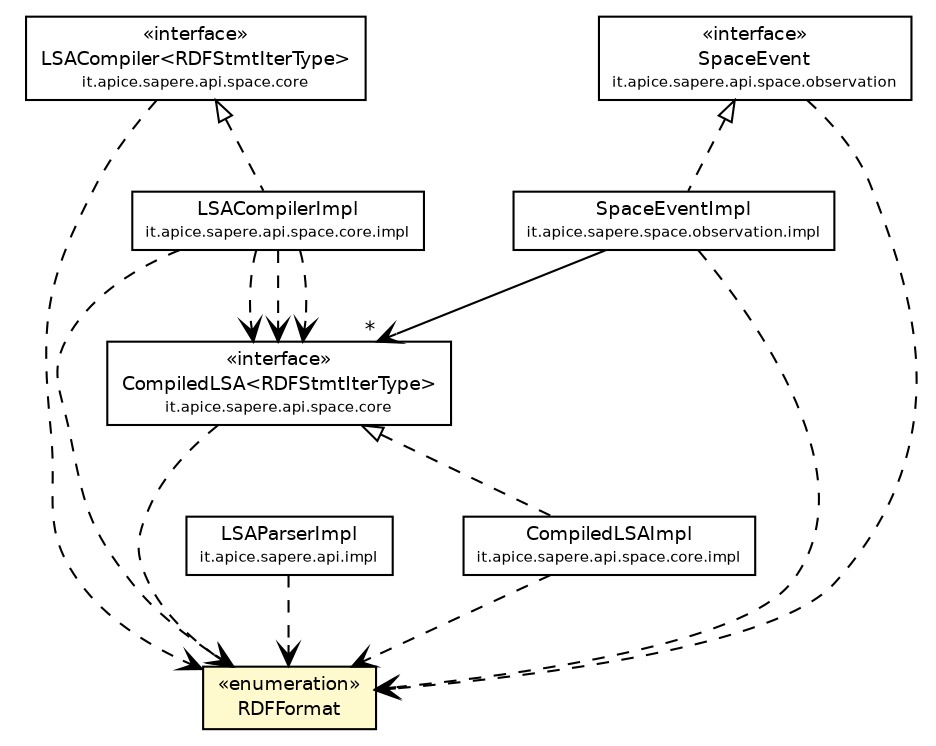 #!/usr/local/bin/dot
#
# Class diagram 
# Generated by UmlGraph version 4.4 (http://www.spinellis.gr/sw/umlgraph)
#

digraph G {
	edge [fontname="Helvetica",fontsize=10,labelfontname="Helvetica",labelfontsize=10];
	node [fontname="Helvetica",fontsize=10,shape=plaintext];
	// it.apice.sapere.api.RDFFormat
	c14987 [label=<<table border="0" cellborder="1" cellspacing="0" cellpadding="2" port="p" bgcolor="lemonChiffon" href="./RDFFormat.html">
		<tr><td><table border="0" cellspacing="0" cellpadding="1">
			<tr><td> &laquo;enumeration&raquo; </td></tr>
			<tr><td> RDFFormat </td></tr>
		</table></td></tr>
		</table>>, fontname="Helvetica", fontcolor="black", fontsize=9.0];
	// it.apice.sapere.api.space.core.LSACompiler<RDFStmtIterType>
	c15063 [label=<<table border="0" cellborder="1" cellspacing="0" cellpadding="2" port="p" href="./space/core/LSACompiler.html">
		<tr><td><table border="0" cellspacing="0" cellpadding="1">
			<tr><td> &laquo;interface&raquo; </td></tr>
			<tr><td> LSACompiler&lt;RDFStmtIterType&gt; </td></tr>
			<tr><td><font point-size="7.0"> it.apice.sapere.api.space.core </font></td></tr>
		</table></td></tr>
		</table>>, fontname="Helvetica", fontcolor="black", fontsize=9.0];
	// it.apice.sapere.api.space.core.CompiledLSA<RDFStmtIterType>
	c15065 [label=<<table border="0" cellborder="1" cellspacing="0" cellpadding="2" port="p" href="./space/core/CompiledLSA.html">
		<tr><td><table border="0" cellspacing="0" cellpadding="1">
			<tr><td> &laquo;interface&raquo; </td></tr>
			<tr><td> CompiledLSA&lt;RDFStmtIterType&gt; </td></tr>
			<tr><td><font point-size="7.0"> it.apice.sapere.api.space.core </font></td></tr>
		</table></td></tr>
		</table>>, fontname="Helvetica", fontcolor="black", fontsize=9.0];
	// it.apice.sapere.api.space.observation.SpaceEvent
	c15078 [label=<<table border="0" cellborder="1" cellspacing="0" cellpadding="2" port="p" href="./space/observation/SpaceEvent.html">
		<tr><td><table border="0" cellspacing="0" cellpadding="1">
			<tr><td> &laquo;interface&raquo; </td></tr>
			<tr><td> SpaceEvent </td></tr>
			<tr><td><font point-size="7.0"> it.apice.sapere.api.space.observation </font></td></tr>
		</table></td></tr>
		</table>>, fontname="Helvetica", fontcolor="black", fontsize=9.0];
	// it.apice.sapere.api.impl.LSAParserImpl
	c15121 [label=<<table border="0" cellborder="1" cellspacing="0" cellpadding="2" port="p" href="./impl/LSAParserImpl.html">
		<tr><td><table border="0" cellspacing="0" cellpadding="1">
			<tr><td> LSAParserImpl </td></tr>
			<tr><td><font point-size="7.0"> it.apice.sapere.api.impl </font></td></tr>
		</table></td></tr>
		</table>>, fontname="Helvetica", fontcolor="black", fontsize=9.0];
	// it.apice.sapere.api.space.core.impl.LSACompilerImpl
	c15141 [label=<<table border="0" cellborder="1" cellspacing="0" cellpadding="2" port="p" href="./space/core/impl/LSACompilerImpl.html">
		<tr><td><table border="0" cellspacing="0" cellpadding="1">
			<tr><td> LSACompilerImpl </td></tr>
			<tr><td><font point-size="7.0"> it.apice.sapere.api.space.core.impl </font></td></tr>
		</table></td></tr>
		</table>>, fontname="Helvetica", fontcolor="black", fontsize=9.0];
	// it.apice.sapere.api.space.core.impl.CompiledLSAImpl
	c15143 [label=<<table border="0" cellborder="1" cellspacing="0" cellpadding="2" port="p" href="./space/core/impl/CompiledLSAImpl.html">
		<tr><td><table border="0" cellspacing="0" cellpadding="1">
			<tr><td> CompiledLSAImpl </td></tr>
			<tr><td><font point-size="7.0"> it.apice.sapere.api.space.core.impl </font></td></tr>
		</table></td></tr>
		</table>>, fontname="Helvetica", fontcolor="black", fontsize=9.0];
	// it.apice.sapere.space.observation.impl.SpaceEventImpl
	c15157 [label=<<table border="0" cellborder="1" cellspacing="0" cellpadding="2" port="p" href="../space/observation/impl/SpaceEventImpl.html">
		<tr><td><table border="0" cellspacing="0" cellpadding="1">
			<tr><td> SpaceEventImpl </td></tr>
			<tr><td><font point-size="7.0"> it.apice.sapere.space.observation.impl </font></td></tr>
		</table></td></tr>
		</table>>, fontname="Helvetica", fontcolor="black", fontsize=9.0];
	//it.apice.sapere.api.space.core.impl.LSACompilerImpl implements it.apice.sapere.api.space.core.LSACompiler<RDFStmtIterType>
	c15063:p -> c15141:p [dir=back,arrowtail=empty,style=dashed];
	//it.apice.sapere.api.space.core.impl.CompiledLSAImpl implements it.apice.sapere.api.space.core.CompiledLSA<RDFStmtIterType>
	c15065:p -> c15143:p [dir=back,arrowtail=empty,style=dashed];
	//it.apice.sapere.space.observation.impl.SpaceEventImpl implements it.apice.sapere.api.space.observation.SpaceEvent
	c15078:p -> c15157:p [dir=back,arrowtail=empty,style=dashed];
	// it.apice.sapere.space.observation.impl.SpaceEventImpl NAVASSOC it.apice.sapere.api.space.core.CompiledLSA<RDFStmtIterType>
	c15157:p -> c15065:p [taillabel="", label="", headlabel="*", fontname="Helvetica", fontcolor="black", fontsize=10.0, color="black", arrowhead=open];
	// it.apice.sapere.api.space.core.LSACompiler<RDFStmtIterType> DEPEND it.apice.sapere.api.RDFFormat
	c15063:p -> c14987:p [taillabel="", label="", headlabel="", fontname="Helvetica", fontcolor="black", fontsize=10.0, color="black", arrowhead=open, style=dashed];
	// it.apice.sapere.api.space.core.CompiledLSA<RDFStmtIterType> DEPEND it.apice.sapere.api.RDFFormat
	c15065:p -> c14987:p [taillabel="", label="", headlabel="", fontname="Helvetica", fontcolor="black", fontsize=10.0, color="black", arrowhead=open, style=dashed];
	// it.apice.sapere.api.space.observation.SpaceEvent DEPEND it.apice.sapere.api.RDFFormat
	c15078:p -> c14987:p [taillabel="", label="", headlabel="", fontname="Helvetica", fontcolor="black", fontsize=10.0, color="black", arrowhead=open, style=dashed];
	// it.apice.sapere.api.impl.LSAParserImpl DEPEND it.apice.sapere.api.RDFFormat
	c15121:p -> c14987:p [taillabel="", label="", headlabel="", fontname="Helvetica", fontcolor="black", fontsize=10.0, color="black", arrowhead=open, style=dashed];
	// it.apice.sapere.api.space.core.impl.LSACompilerImpl DEPEND it.apice.sapere.api.RDFFormat
	c15141:p -> c14987:p [taillabel="", label="", headlabel="", fontname="Helvetica", fontcolor="black", fontsize=10.0, color="black", arrowhead=open, style=dashed];
	// it.apice.sapere.api.space.core.impl.LSACompilerImpl DEPEND it.apice.sapere.api.space.core.CompiledLSA<RDFStmtIterType>
	c15141:p -> c15065:p [taillabel="", label="", headlabel="", fontname="Helvetica", fontcolor="black", fontsize=10.0, color="black", arrowhead=open, style=dashed];
	// it.apice.sapere.api.space.core.impl.LSACompilerImpl DEPEND it.apice.sapere.api.space.core.CompiledLSA<RDFStmtIterType>
	c15141:p -> c15065:p [taillabel="", label="", headlabel="", fontname="Helvetica", fontcolor="black", fontsize=10.0, color="black", arrowhead=open, style=dashed];
	// it.apice.sapere.api.space.core.impl.LSACompilerImpl DEPEND it.apice.sapere.api.space.core.CompiledLSA<RDFStmtIterType>
	c15141:p -> c15065:p [taillabel="", label="", headlabel="", fontname="Helvetica", fontcolor="black", fontsize=10.0, color="black", arrowhead=open, style=dashed];
	// it.apice.sapere.api.space.core.impl.CompiledLSAImpl DEPEND it.apice.sapere.api.RDFFormat
	c15143:p -> c14987:p [taillabel="", label="", headlabel="", fontname="Helvetica", fontcolor="black", fontsize=10.0, color="black", arrowhead=open, style=dashed];
	// it.apice.sapere.space.observation.impl.SpaceEventImpl DEPEND it.apice.sapere.api.RDFFormat
	c15157:p -> c14987:p [taillabel="", label="", headlabel="", fontname="Helvetica", fontcolor="black", fontsize=10.0, color="black", arrowhead=open, style=dashed];
}

